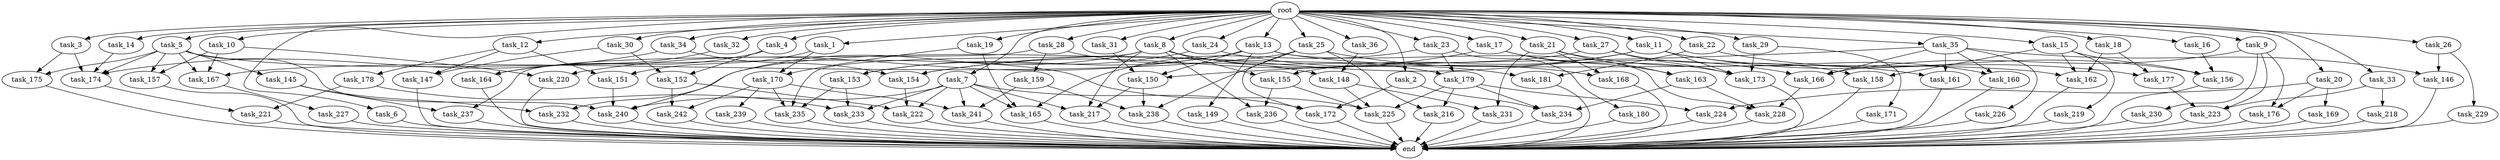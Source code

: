 digraph G {
  root [size="0.000000"];
  task_1 [size="10.240000"];
  task_2 [size="10.240000"];
  task_3 [size="10.240000"];
  task_4 [size="10.240000"];
  task_5 [size="10.240000"];
  task_6 [size="10.240000"];
  task_7 [size="10.240000"];
  task_8 [size="10.240000"];
  task_9 [size="10.240000"];
  task_10 [size="10.240000"];
  task_11 [size="10.240000"];
  task_12 [size="10.240000"];
  task_13 [size="10.240000"];
  task_14 [size="10.240000"];
  task_15 [size="10.240000"];
  task_16 [size="10.240000"];
  task_17 [size="10.240000"];
  task_18 [size="10.240000"];
  task_19 [size="10.240000"];
  task_20 [size="10.240000"];
  task_21 [size="10.240000"];
  task_22 [size="10.240000"];
  task_23 [size="10.240000"];
  task_24 [size="10.240000"];
  task_25 [size="10.240000"];
  task_26 [size="10.240000"];
  task_27 [size="10.240000"];
  task_28 [size="10.240000"];
  task_29 [size="10.240000"];
  task_30 [size="10.240000"];
  task_31 [size="10.240000"];
  task_32 [size="10.240000"];
  task_33 [size="10.240000"];
  task_34 [size="10.240000"];
  task_35 [size="10.240000"];
  task_36 [size="10.240000"];
  task_145 [size="773094113.280000"];
  task_146 [size="11166914969.600000"];
  task_147 [size="1116691496.960000"];
  task_148 [size="10995116277.760000"];
  task_149 [size="5497558138.880000"];
  task_150 [size="19413252177.920002"];
  task_151 [size="5841155522.560000"];
  task_152 [size="7730941132.800000"];
  task_153 [size="9706626088.960001"];
  task_154 [size="10307921510.400000"];
  task_155 [size="1116691496.960000"];
  task_156 [size="12369505812.480000"];
  task_157 [size="1546188226.560000"];
  task_158 [size="5583457484.800000"];
  task_159 [size="5497558138.880000"];
  task_160 [size="7301444403.200000"];
  task_161 [size="15547781611.520000"];
  task_162 [size="7215545057.280000"];
  task_163 [size="9964324126.719999"];
  task_164 [size="7301444403.200000"];
  task_165 [size="12455405158.400000"];
  task_166 [size="11424613007.360001"];
  task_167 [size="2920577761.280000"];
  task_168 [size="12799002542.080000"];
  task_169 [size="2147483648.000000"];
  task_170 [size="14087492730.880001"];
  task_171 [size="773094113.280000"];
  task_172 [size="13056700579.840000"];
  task_173 [size="6700148981.760000"];
  task_174 [size="10909216931.840000"];
  task_175 [size="1546188226.560000"];
  task_176 [size="5239860101.120000"];
  task_177 [size="687194767.360000"];
  task_178 [size="343597383.680000"];
  task_179 [size="1546188226.560000"];
  task_180 [size="773094113.280000"];
  task_181 [size="6270652252.160000"];
  task_216 [size="5583457484.800000"];
  task_217 [size="4638564679.680000"];
  task_218 [size="5497558138.880000"];
  task_219 [size="1374389534.720000"];
  task_220 [size="6270652252.160000"];
  task_221 [size="1116691496.960000"];
  task_222 [size="14087492730.880001"];
  task_223 [size="9363028705.280001"];
  task_224 [size="6356551598.080000"];
  task_225 [size="11252814315.520000"];
  task_226 [size="6957847019.520000"];
  task_227 [size="3092376453.120000"];
  task_228 [size="15547781611.520000"];
  task_229 [size="4209067950.080000"];
  task_230 [size="3092376453.120000"];
  task_231 [size="9363028705.280001"];
  task_232 [size="11166914969.600000"];
  task_233 [size="6012954214.400001"];
  task_234 [size="19756849561.600002"];
  task_235 [size="3264175144.960000"];
  task_236 [size="6270652252.160000"];
  task_237 [size="12455405158.400000"];
  task_238 [size="6356551598.080000"];
  task_239 [size="343597383.680000"];
  task_240 [size="6012954214.400001"];
  task_241 [size="7645041786.880000"];
  task_242 [size="5841155522.560000"];
  end [size="0.000000"];

  root -> task_1 [size="1.000000"];
  root -> task_2 [size="1.000000"];
  root -> task_3 [size="1.000000"];
  root -> task_4 [size="1.000000"];
  root -> task_5 [size="1.000000"];
  root -> task_6 [size="1.000000"];
  root -> task_7 [size="1.000000"];
  root -> task_8 [size="1.000000"];
  root -> task_9 [size="1.000000"];
  root -> task_10 [size="1.000000"];
  root -> task_11 [size="1.000000"];
  root -> task_12 [size="1.000000"];
  root -> task_13 [size="1.000000"];
  root -> task_14 [size="1.000000"];
  root -> task_15 [size="1.000000"];
  root -> task_16 [size="1.000000"];
  root -> task_17 [size="1.000000"];
  root -> task_18 [size="1.000000"];
  root -> task_19 [size="1.000000"];
  root -> task_20 [size="1.000000"];
  root -> task_21 [size="1.000000"];
  root -> task_22 [size="1.000000"];
  root -> task_23 [size="1.000000"];
  root -> task_24 [size="1.000000"];
  root -> task_25 [size="1.000000"];
  root -> task_26 [size="1.000000"];
  root -> task_27 [size="1.000000"];
  root -> task_28 [size="1.000000"];
  root -> task_29 [size="1.000000"];
  root -> task_30 [size="1.000000"];
  root -> task_31 [size="1.000000"];
  root -> task_32 [size="1.000000"];
  root -> task_33 [size="1.000000"];
  root -> task_34 [size="1.000000"];
  root -> task_35 [size="1.000000"];
  root -> task_36 [size="1.000000"];
  task_1 -> task_151 [size="536870912.000000"];
  task_1 -> task_170 [size="536870912.000000"];
  task_2 -> task_172 [size="838860800.000000"];
  task_2 -> task_234 [size="838860800.000000"];
  task_3 -> task_174 [size="75497472.000000"];
  task_3 -> task_175 [size="75497472.000000"];
  task_4 -> task_152 [size="679477248.000000"];
  task_4 -> task_164 [size="679477248.000000"];
  task_5 -> task_145 [size="75497472.000000"];
  task_5 -> task_157 [size="75497472.000000"];
  task_5 -> task_167 [size="75497472.000000"];
  task_5 -> task_174 [size="75497472.000000"];
  task_5 -> task_175 [size="75497472.000000"];
  task_5 -> task_225 [size="75497472.000000"];
  task_5 -> task_240 [size="75497472.000000"];
  task_6 -> end [size="1.000000"];
  task_7 -> task_165 [size="301989888.000000"];
  task_7 -> task_172 [size="301989888.000000"];
  task_7 -> task_217 [size="301989888.000000"];
  task_7 -> task_222 [size="301989888.000000"];
  task_7 -> task_233 [size="301989888.000000"];
  task_7 -> task_240 [size="301989888.000000"];
  task_7 -> task_241 [size="301989888.000000"];
  task_8 -> task_155 [size="75497472.000000"];
  task_8 -> task_179 [size="75497472.000000"];
  task_8 -> task_181 [size="75497472.000000"];
  task_8 -> task_217 [size="75497472.000000"];
  task_8 -> task_235 [size="75497472.000000"];
  task_8 -> task_236 [size="75497472.000000"];
  task_8 -> task_240 [size="75497472.000000"];
  task_9 -> task_166 [size="301989888.000000"];
  task_9 -> task_176 [size="301989888.000000"];
  task_9 -> task_223 [size="301989888.000000"];
  task_9 -> task_230 [size="301989888.000000"];
  task_10 -> task_157 [size="75497472.000000"];
  task_10 -> task_167 [size="75497472.000000"];
  task_10 -> task_220 [size="75497472.000000"];
  task_11 -> task_154 [size="33554432.000000"];
  task_11 -> task_155 [size="33554432.000000"];
  task_11 -> task_160 [size="33554432.000000"];
  task_11 -> task_173 [size="33554432.000000"];
  task_11 -> task_177 [size="33554432.000000"];
  task_12 -> task_147 [size="33554432.000000"];
  task_12 -> task_151 [size="33554432.000000"];
  task_12 -> task_178 [size="33554432.000000"];
  task_13 -> task_149 [size="536870912.000000"];
  task_13 -> task_150 [size="536870912.000000"];
  task_13 -> task_153 [size="536870912.000000"];
  task_13 -> task_162 [size="536870912.000000"];
  task_13 -> task_220 [size="536870912.000000"];
  task_13 -> task_228 [size="536870912.000000"];
  task_14 -> task_174 [size="75497472.000000"];
  task_15 -> task_156 [size="134217728.000000"];
  task_15 -> task_158 [size="134217728.000000"];
  task_15 -> task_162 [size="134217728.000000"];
  task_15 -> task_219 [size="134217728.000000"];
  task_16 -> task_156 [size="536870912.000000"];
  task_17 -> task_154 [size="134217728.000000"];
  task_17 -> task_163 [size="134217728.000000"];
  task_17 -> task_173 [size="134217728.000000"];
  task_18 -> task_162 [size="33554432.000000"];
  task_18 -> task_177 [size="33554432.000000"];
  task_19 -> task_165 [size="838860800.000000"];
  task_19 -> task_170 [size="838860800.000000"];
  task_20 -> task_169 [size="209715200.000000"];
  task_20 -> task_176 [size="209715200.000000"];
  task_20 -> task_224 [size="209715200.000000"];
  task_21 -> task_161 [size="838860800.000000"];
  task_21 -> task_163 [size="838860800.000000"];
  task_21 -> task_168 [size="838860800.000000"];
  task_21 -> task_231 [size="838860800.000000"];
  task_22 -> task_156 [size="536870912.000000"];
  task_22 -> task_181 [size="536870912.000000"];
  task_23 -> task_165 [size="75497472.000000"];
  task_23 -> task_179 [size="75497472.000000"];
  task_23 -> task_180 [size="75497472.000000"];
  task_24 -> task_153 [size="411041792.000000"];
  task_24 -> task_168 [size="411041792.000000"];
  task_25 -> task_166 [size="134217728.000000"];
  task_25 -> task_167 [size="134217728.000000"];
  task_25 -> task_172 [size="134217728.000000"];
  task_25 -> task_216 [size="134217728.000000"];
  task_25 -> task_238 [size="134217728.000000"];
  task_26 -> task_146 [size="411041792.000000"];
  task_26 -> task_229 [size="411041792.000000"];
  task_27 -> task_158 [size="411041792.000000"];
  task_27 -> task_173 [size="411041792.000000"];
  task_27 -> task_232 [size="411041792.000000"];
  task_28 -> task_148 [size="536870912.000000"];
  task_28 -> task_159 [size="536870912.000000"];
  task_28 -> task_237 [size="536870912.000000"];
  task_29 -> task_171 [size="75497472.000000"];
  task_29 -> task_173 [size="75497472.000000"];
  task_30 -> task_147 [size="75497472.000000"];
  task_30 -> task_152 [size="75497472.000000"];
  task_31 -> task_150 [size="679477248.000000"];
  task_32 -> task_164 [size="33554432.000000"];
  task_33 -> task_218 [size="536870912.000000"];
  task_33 -> task_223 [size="536870912.000000"];
  task_34 -> task_154 [size="838860800.000000"];
  task_34 -> task_174 [size="838860800.000000"];
  task_35 -> task_146 [size="679477248.000000"];
  task_35 -> task_150 [size="679477248.000000"];
  task_35 -> task_160 [size="679477248.000000"];
  task_35 -> task_161 [size="679477248.000000"];
  task_35 -> task_166 [size="679477248.000000"];
  task_35 -> task_226 [size="679477248.000000"];
  task_36 -> task_148 [size="536870912.000000"];
  task_145 -> task_232 [size="679477248.000000"];
  task_145 -> task_237 [size="679477248.000000"];
  task_146 -> end [size="1.000000"];
  task_147 -> end [size="1.000000"];
  task_148 -> task_225 [size="75497472.000000"];
  task_148 -> task_231 [size="75497472.000000"];
  task_149 -> end [size="1.000000"];
  task_150 -> task_217 [size="75497472.000000"];
  task_150 -> task_238 [size="75497472.000000"];
  task_151 -> task_240 [size="134217728.000000"];
  task_152 -> task_222 [size="536870912.000000"];
  task_152 -> task_242 [size="536870912.000000"];
  task_153 -> task_233 [size="209715200.000000"];
  task_153 -> task_235 [size="209715200.000000"];
  task_154 -> task_222 [size="536870912.000000"];
  task_155 -> task_225 [size="536870912.000000"];
  task_155 -> task_236 [size="536870912.000000"];
  task_156 -> end [size="1.000000"];
  task_157 -> end [size="1.000000"];
  task_158 -> end [size="1.000000"];
  task_159 -> task_238 [size="411041792.000000"];
  task_159 -> task_241 [size="411041792.000000"];
  task_160 -> end [size="1.000000"];
  task_161 -> end [size="1.000000"];
  task_162 -> end [size="1.000000"];
  task_163 -> task_228 [size="679477248.000000"];
  task_163 -> task_234 [size="679477248.000000"];
  task_164 -> end [size="1.000000"];
  task_165 -> end [size="1.000000"];
  task_166 -> task_228 [size="301989888.000000"];
  task_167 -> task_227 [size="301989888.000000"];
  task_168 -> end [size="1.000000"];
  task_169 -> end [size="1.000000"];
  task_170 -> task_235 [size="33554432.000000"];
  task_170 -> task_239 [size="33554432.000000"];
  task_170 -> task_241 [size="33554432.000000"];
  task_170 -> task_242 [size="33554432.000000"];
  task_171 -> end [size="1.000000"];
  task_172 -> end [size="1.000000"];
  task_173 -> end [size="1.000000"];
  task_174 -> task_221 [size="33554432.000000"];
  task_175 -> end [size="1.000000"];
  task_176 -> end [size="1.000000"];
  task_177 -> task_223 [size="75497472.000000"];
  task_178 -> task_221 [size="75497472.000000"];
  task_178 -> task_233 [size="75497472.000000"];
  task_179 -> task_216 [size="411041792.000000"];
  task_179 -> task_224 [size="411041792.000000"];
  task_179 -> task_225 [size="411041792.000000"];
  task_179 -> task_234 [size="411041792.000000"];
  task_180 -> end [size="1.000000"];
  task_181 -> end [size="1.000000"];
  task_216 -> end [size="1.000000"];
  task_217 -> end [size="1.000000"];
  task_218 -> end [size="1.000000"];
  task_219 -> end [size="1.000000"];
  task_220 -> end [size="1.000000"];
  task_221 -> end [size="1.000000"];
  task_222 -> end [size="1.000000"];
  task_223 -> end [size="1.000000"];
  task_224 -> end [size="1.000000"];
  task_225 -> end [size="1.000000"];
  task_226 -> end [size="1.000000"];
  task_227 -> end [size="1.000000"];
  task_228 -> end [size="1.000000"];
  task_229 -> end [size="1.000000"];
  task_230 -> end [size="1.000000"];
  task_231 -> end [size="1.000000"];
  task_232 -> end [size="1.000000"];
  task_233 -> end [size="1.000000"];
  task_234 -> end [size="1.000000"];
  task_235 -> end [size="1.000000"];
  task_236 -> end [size="1.000000"];
  task_237 -> end [size="1.000000"];
  task_238 -> end [size="1.000000"];
  task_239 -> end [size="1.000000"];
  task_240 -> end [size="1.000000"];
  task_241 -> end [size="1.000000"];
  task_242 -> end [size="1.000000"];
}
